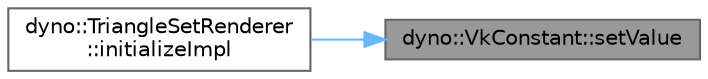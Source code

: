 digraph "dyno::VkConstant::setValue"
{
 // LATEX_PDF_SIZE
  bgcolor="transparent";
  edge [fontname=Helvetica,fontsize=10,labelfontname=Helvetica,labelfontsize=10];
  node [fontname=Helvetica,fontsize=10,shape=box,height=0.2,width=0.4];
  rankdir="RL";
  Node1 [id="Node000001",label="dyno::VkConstant::setValue",height=0.2,width=0.4,color="gray40", fillcolor="grey60", style="filled", fontcolor="black",tooltip=" "];
  Node1 -> Node2 [id="edge1_Node000001_Node000002",dir="back",color="steelblue1",style="solid",tooltip=" "];
  Node2 [id="Node000002",label="dyno::TriangleSetRenderer\l::initializeImpl",height=0.2,width=0.4,color="grey40", fillcolor="white", style="filled",URL="$classdyno_1_1_triangle_set_renderer.html#a8f6938982936894538a2b36e2eb008a6",tooltip=" "];
}
